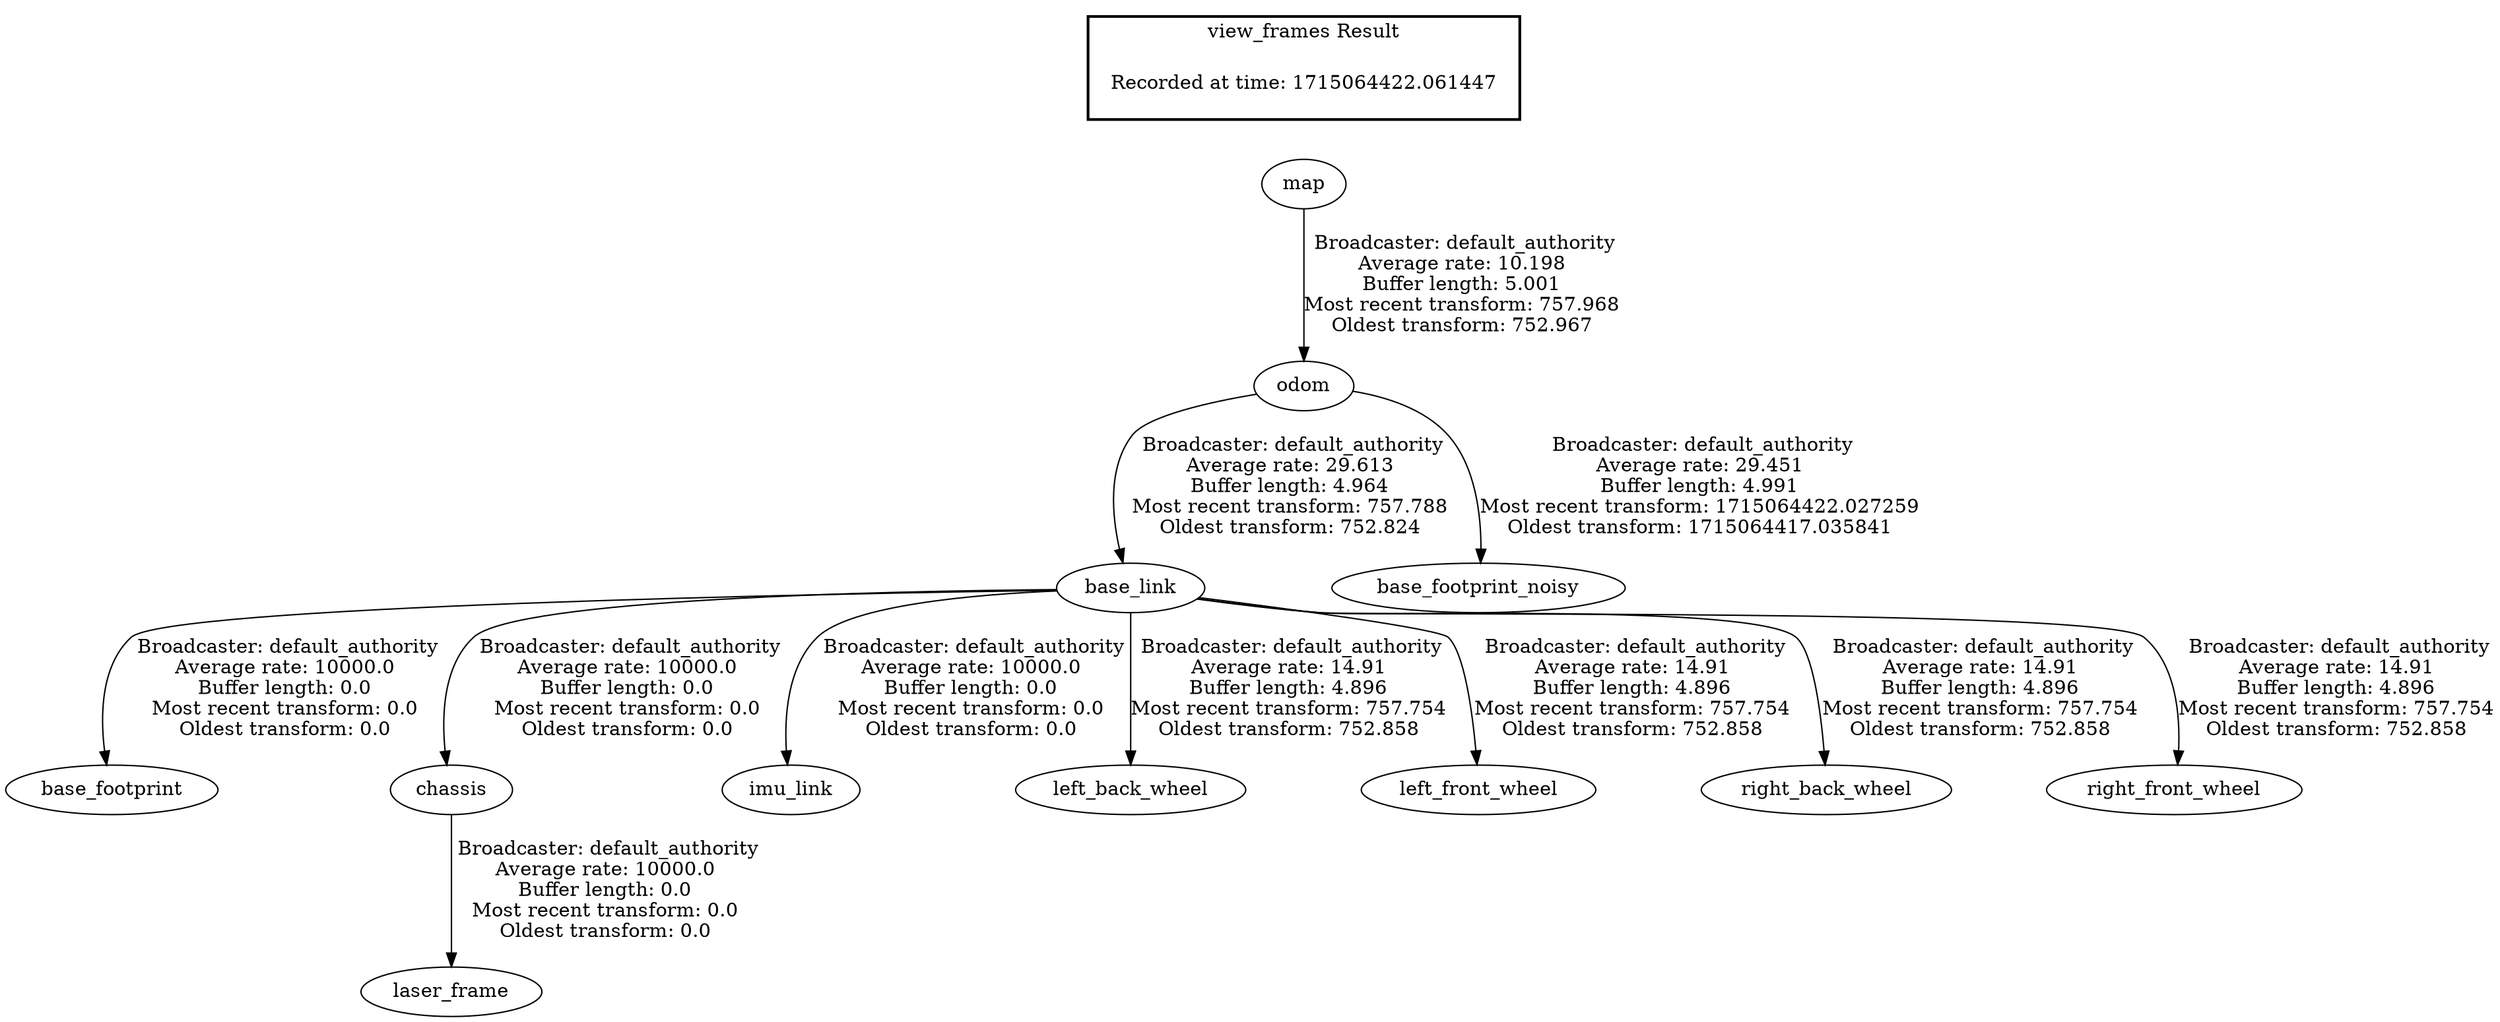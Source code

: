 digraph G {
"map" -> "odom"[label=" Broadcaster: default_authority\nAverage rate: 10.198\nBuffer length: 5.001\nMost recent transform: 757.968\nOldest transform: 752.967\n"];
"base_link" -> "base_footprint"[label=" Broadcaster: default_authority\nAverage rate: 10000.0\nBuffer length: 0.0\nMost recent transform: 0.0\nOldest transform: 0.0\n"];
"odom" -> "base_link"[label=" Broadcaster: default_authority\nAverage rate: 29.613\nBuffer length: 4.964\nMost recent transform: 757.788\nOldest transform: 752.824\n"];
"base_link" -> "chassis"[label=" Broadcaster: default_authority\nAverage rate: 10000.0\nBuffer length: 0.0\nMost recent transform: 0.0\nOldest transform: 0.0\n"];
"base_link" -> "imu_link"[label=" Broadcaster: default_authority\nAverage rate: 10000.0\nBuffer length: 0.0\nMost recent transform: 0.0\nOldest transform: 0.0\n"];
"chassis" -> "laser_frame"[label=" Broadcaster: default_authority\nAverage rate: 10000.0\nBuffer length: 0.0\nMost recent transform: 0.0\nOldest transform: 0.0\n"];
"odom" -> "base_footprint_noisy"[label=" Broadcaster: default_authority\nAverage rate: 29.451\nBuffer length: 4.991\nMost recent transform: 1715064422.027259\nOldest transform: 1715064417.035841\n"];
"base_link" -> "left_back_wheel"[label=" Broadcaster: default_authority\nAverage rate: 14.91\nBuffer length: 4.896\nMost recent transform: 757.754\nOldest transform: 752.858\n"];
"base_link" -> "left_front_wheel"[label=" Broadcaster: default_authority\nAverage rate: 14.91\nBuffer length: 4.896\nMost recent transform: 757.754\nOldest transform: 752.858\n"];
"base_link" -> "right_back_wheel"[label=" Broadcaster: default_authority\nAverage rate: 14.91\nBuffer length: 4.896\nMost recent transform: 757.754\nOldest transform: 752.858\n"];
"base_link" -> "right_front_wheel"[label=" Broadcaster: default_authority\nAverage rate: 14.91\nBuffer length: 4.896\nMost recent transform: 757.754\nOldest transform: 752.858\n"];
edge [style=invis];
 subgraph cluster_legend { style=bold; color=black; label ="view_frames Result";
"Recorded at time: 1715064422.061447"[ shape=plaintext ] ;
}->"map";
}